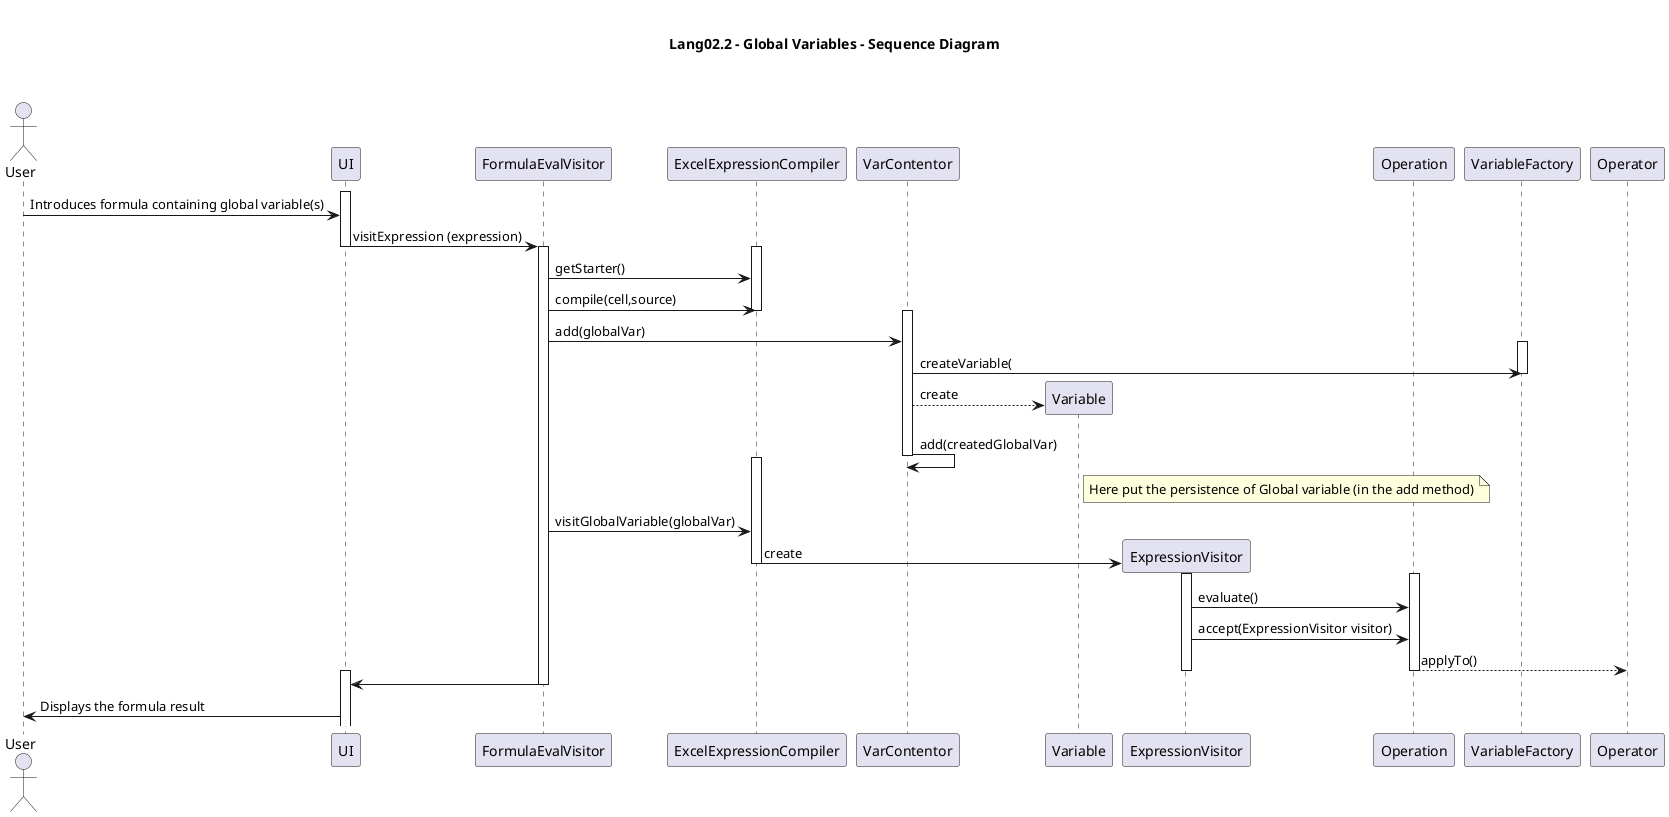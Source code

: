 @startuml lang02_2_sd.png

actor User
participant "UI"
participant "FormulaEvalVisitor" as FEV
participant "ExcelExpressionCompiler" as Compiler
participant "VarContentor" as Contentor
participant "Variable" as Var
participant "ExpressionVisitor"
participant "Operation" 
participant "VariableFactory" as varfac

title \nLang02.2 - Global Variables - Sequence Diagram\n\n

activate UI
User -> UI : Introduces formula containing global variable(s)
UI -> FEV : visitExpression (expression)
deactivate UI
activate FEV
activate Compiler
FEV -> Compiler : getStarter()
FEV -> Compiler : compile(cell,source)
deactivate Compiler
activate Contentor
FEV -> Contentor : add(globalVar)

activate varfac
   Contentor -> varfac : createVariable(
deactivate varfac

create Var
Contentor --> Var : create
Contentor -> Contentor : add(createdGlobalVar)




note right of Var
Here put the persistence of Global variable (in the add method)
end note





deactivate Contentor
activate Compiler
FEV -> Compiler : visitGlobalVariable(globalVar)
create ExpressionVisitor
Compiler->ExpressionVisitor : create
deactivate Compiler
activate ExpressionVisitor
activate Operation
ExpressionVisitor -> Operation : evaluate()
ExpressionVisitor -> Operation : accept(ExpressionVisitor visitor)
Operation --> Operator : applyTo()
deactivate Operation
deactivate ExpressionVisitor
activate UI
FEV -> UI
deactivate FEV
UI -> User : Displays the formula result
@enduml
